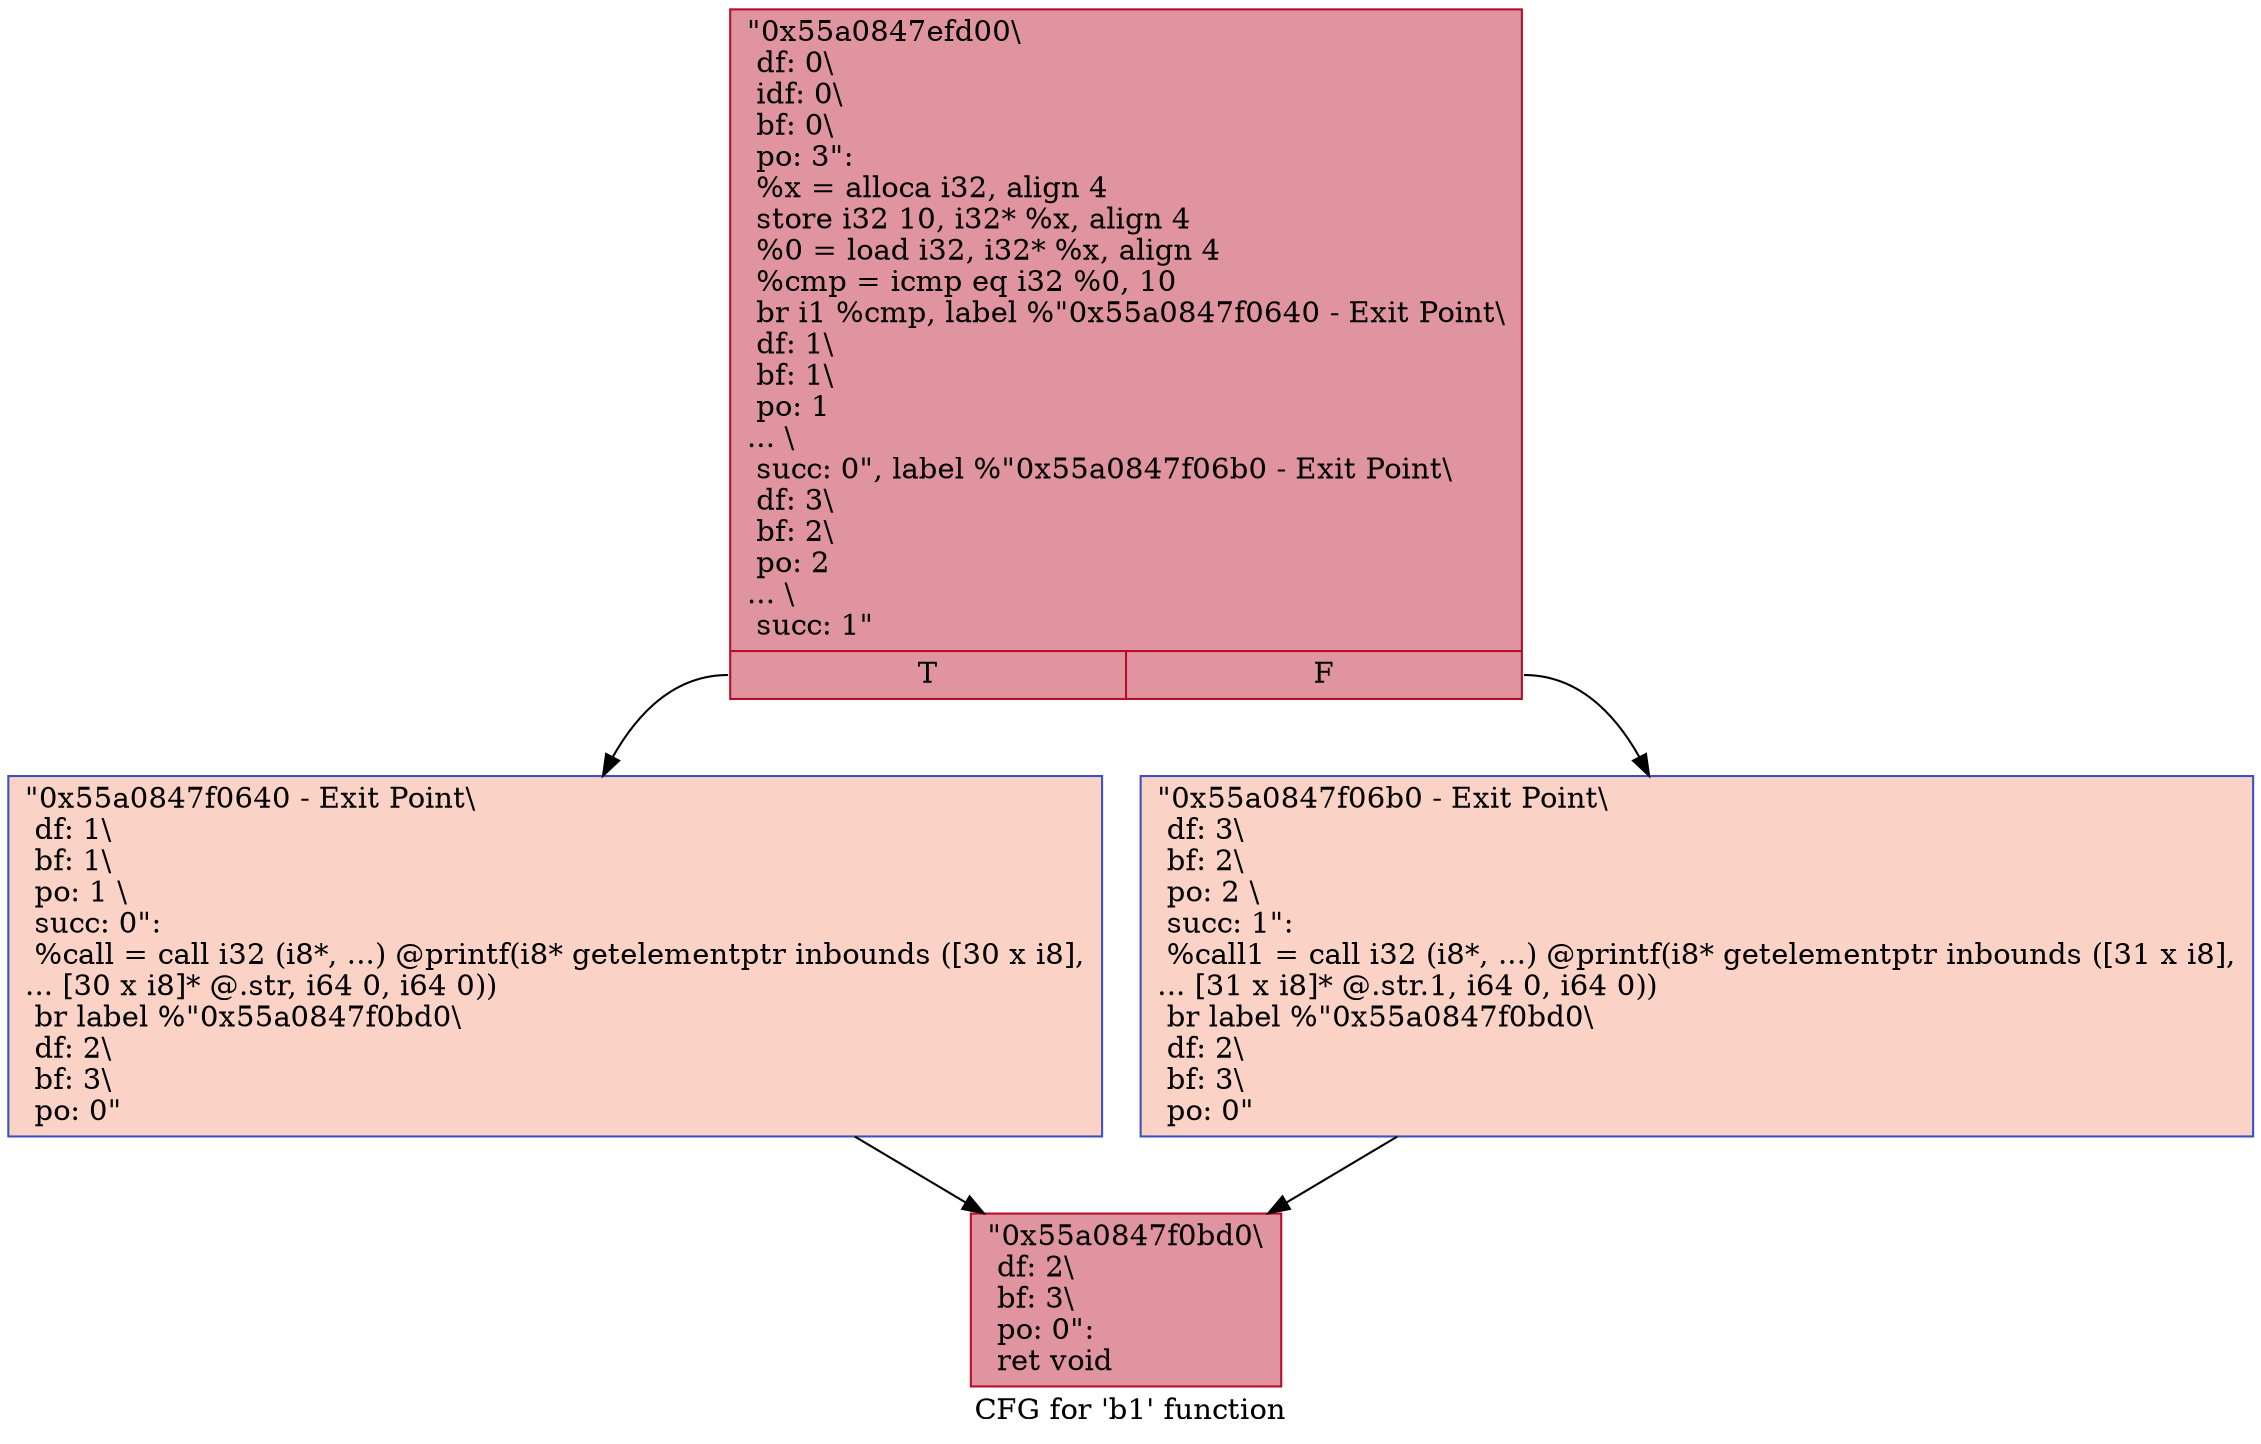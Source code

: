 digraph "CFG for 'b1' function" {
	label="CFG for 'b1' function";

	Node0x55a0847efd00 [shape=record,color="#b70d28ff", style=filled, fillcolor="#b70d2870",label="{\"0x55a0847efd00\\\l df: 0\\\l idf: 0\\\l bf: 0\\\l po: 3\":\l  %x = alloca i32, align 4\l  store i32 10, i32* %x, align 4\l  %0 = load i32, i32* %x, align 4\l  %cmp = icmp eq i32 %0, 10\l  br i1 %cmp, label %\"0x55a0847f0640 - Exit Point\\\l df: 1\\\l bf: 1\\\l po: 1\l... \\\l succ: 0\", label %\"0x55a0847f06b0 - Exit Point\\\l df: 3\\\l bf: 2\\\l po: 2\l... \\\l succ: 1\"\l|{<s0>T|<s1>F}}"];
	Node0x55a0847efd00:s0 -> Node0x55a0847f0640;
	Node0x55a0847efd00:s1 -> Node0x55a0847f06b0;
	Node0x55a0847f0640 [shape=record,color="#3d50c3ff", style=filled, fillcolor="#f59c7d70",label="{\"0x55a0847f0640 - Exit Point\\\l df: 1\\\l bf: 1\\\l po: 1 \\\l succ: 0\": \l  %call = call i32 (i8*, ...) @printf(i8* getelementptr inbounds ([30 x i8],\l... [30 x i8]* @.str, i64 0, i64 0))\l  br label %\"0x55a0847f0bd0\\\l df: 2\\\l bf: 3\\\l po: 0\"\l}"];
	Node0x55a0847f0640 -> Node0x55a0847f0bd0;
	Node0x55a0847f06b0 [shape=record,color="#3d50c3ff", style=filled, fillcolor="#f59c7d70",label="{\"0x55a0847f06b0 - Exit Point\\\l df: 3\\\l bf: 2\\\l po: 2 \\\l succ: 1\": \l  %call1 = call i32 (i8*, ...) @printf(i8* getelementptr inbounds ([31 x i8],\l... [31 x i8]* @.str.1, i64 0, i64 0))\l  br label %\"0x55a0847f0bd0\\\l df: 2\\\l bf: 3\\\l po: 0\"\l}"];
	Node0x55a0847f06b0 -> Node0x55a0847f0bd0;
	Node0x55a0847f0bd0 [shape=record,color="#b70d28ff", style=filled, fillcolor="#b70d2870",label="{\"0x55a0847f0bd0\\\l df: 2\\\l bf: 3\\\l po: 0\":      \l  ret void\l}"];
}
